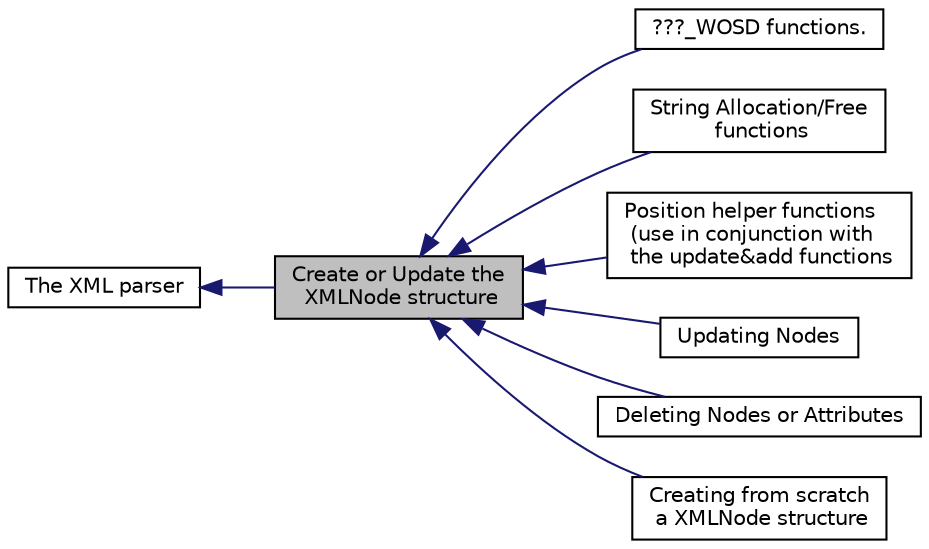 digraph "Create or Update the XMLNode structure"
{
  edge [fontname="Helvetica",fontsize="10",labelfontname="Helvetica",labelfontsize="10"];
  node [fontname="Helvetica",fontsize="10",shape=record];
  rankdir=LR;
  Node5 [label="???_WOSD functions.",height=0.2,width=0.4,color="black", fillcolor="white", style="filled",URL="$group__xml_w_o_s_d.html"];
  Node0 [label="Create or Update the\l XMLNode structure",height=0.2,width=0.4,color="black", fillcolor="grey75", style="filled" fontcolor="black"];
  Node7 [label="String Allocation/Free\l functions",height=0.2,width=0.4,color="black", fillcolor="white", style="filled",URL="$group___string_alloc.html"];
  Node6 [label="Position helper functions\l (use in conjunction with\l the update&add functions",height=0.2,width=0.4,color="black", fillcolor="white", style="filled",URL="$group__xml_position.html"];
  Node3 [label="Updating Nodes",height=0.2,width=0.4,color="black", fillcolor="white", style="filled",URL="$group__xml_update.html"];
  Node1 [label="The XML parser",height=0.2,width=0.4,color="black", fillcolor="white", style="filled",URL="$group___x_m_l_parser_general.html"];
  Node4 [label="Deleting Nodes or Attributes",height=0.2,width=0.4,color="black", fillcolor="white", style="filled",URL="$group__xml_delete.html"];
  Node2 [label="Creating from scratch\l a XMLNode structure",height=0.2,width=0.4,color="black", fillcolor="white", style="filled",URL="$group__creation.html"];
  Node1->Node0 [shape=plaintext, color="midnightblue", dir="back", style="solid"];
  Node0->Node2 [shape=plaintext, color="midnightblue", dir="back", style="solid"];
  Node0->Node3 [shape=plaintext, color="midnightblue", dir="back", style="solid"];
  Node0->Node4 [shape=plaintext, color="midnightblue", dir="back", style="solid"];
  Node0->Node5 [shape=plaintext, color="midnightblue", dir="back", style="solid"];
  Node0->Node6 [shape=plaintext, color="midnightblue", dir="back", style="solid"];
  Node0->Node7 [shape=plaintext, color="midnightblue", dir="back", style="solid"];
}
